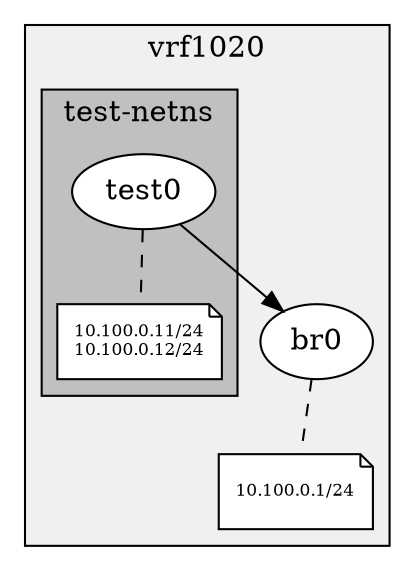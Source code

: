 digraph G {

    # Here we add VRF and some fancy visual stuff
    node [fillcolor="#ffffff", style=filled]

    subgraph cluster_v0 {
        label="vrf1020";
        type=vrf;
        bgcolor="#f0f0f0";

        subgraph cluster_n0 {
            label="test-netns";
            type=netns;
            bgcolor="#c0c0c0";

            "port0" [type=interface, kind=veth, label="test0"];
            "port0" -> "port0:ip" [style=dashed, dir=none];
            "port0:ip" [
                shape=note,
                label="10.100.0.11/24\n10.100.0.12/24",
                fontsize=8,
            ];
        }

        "br0" [type=interface, kind=bridge, label="br0"];
        "br0" -> "br0:ip" [style=dashed, dir=none];
        "br0:ip" [
            shape=note,
            label="10.100.0.1/24",
            fontsize=8,
        ];

        "port0" -> "br0";
    }
}
